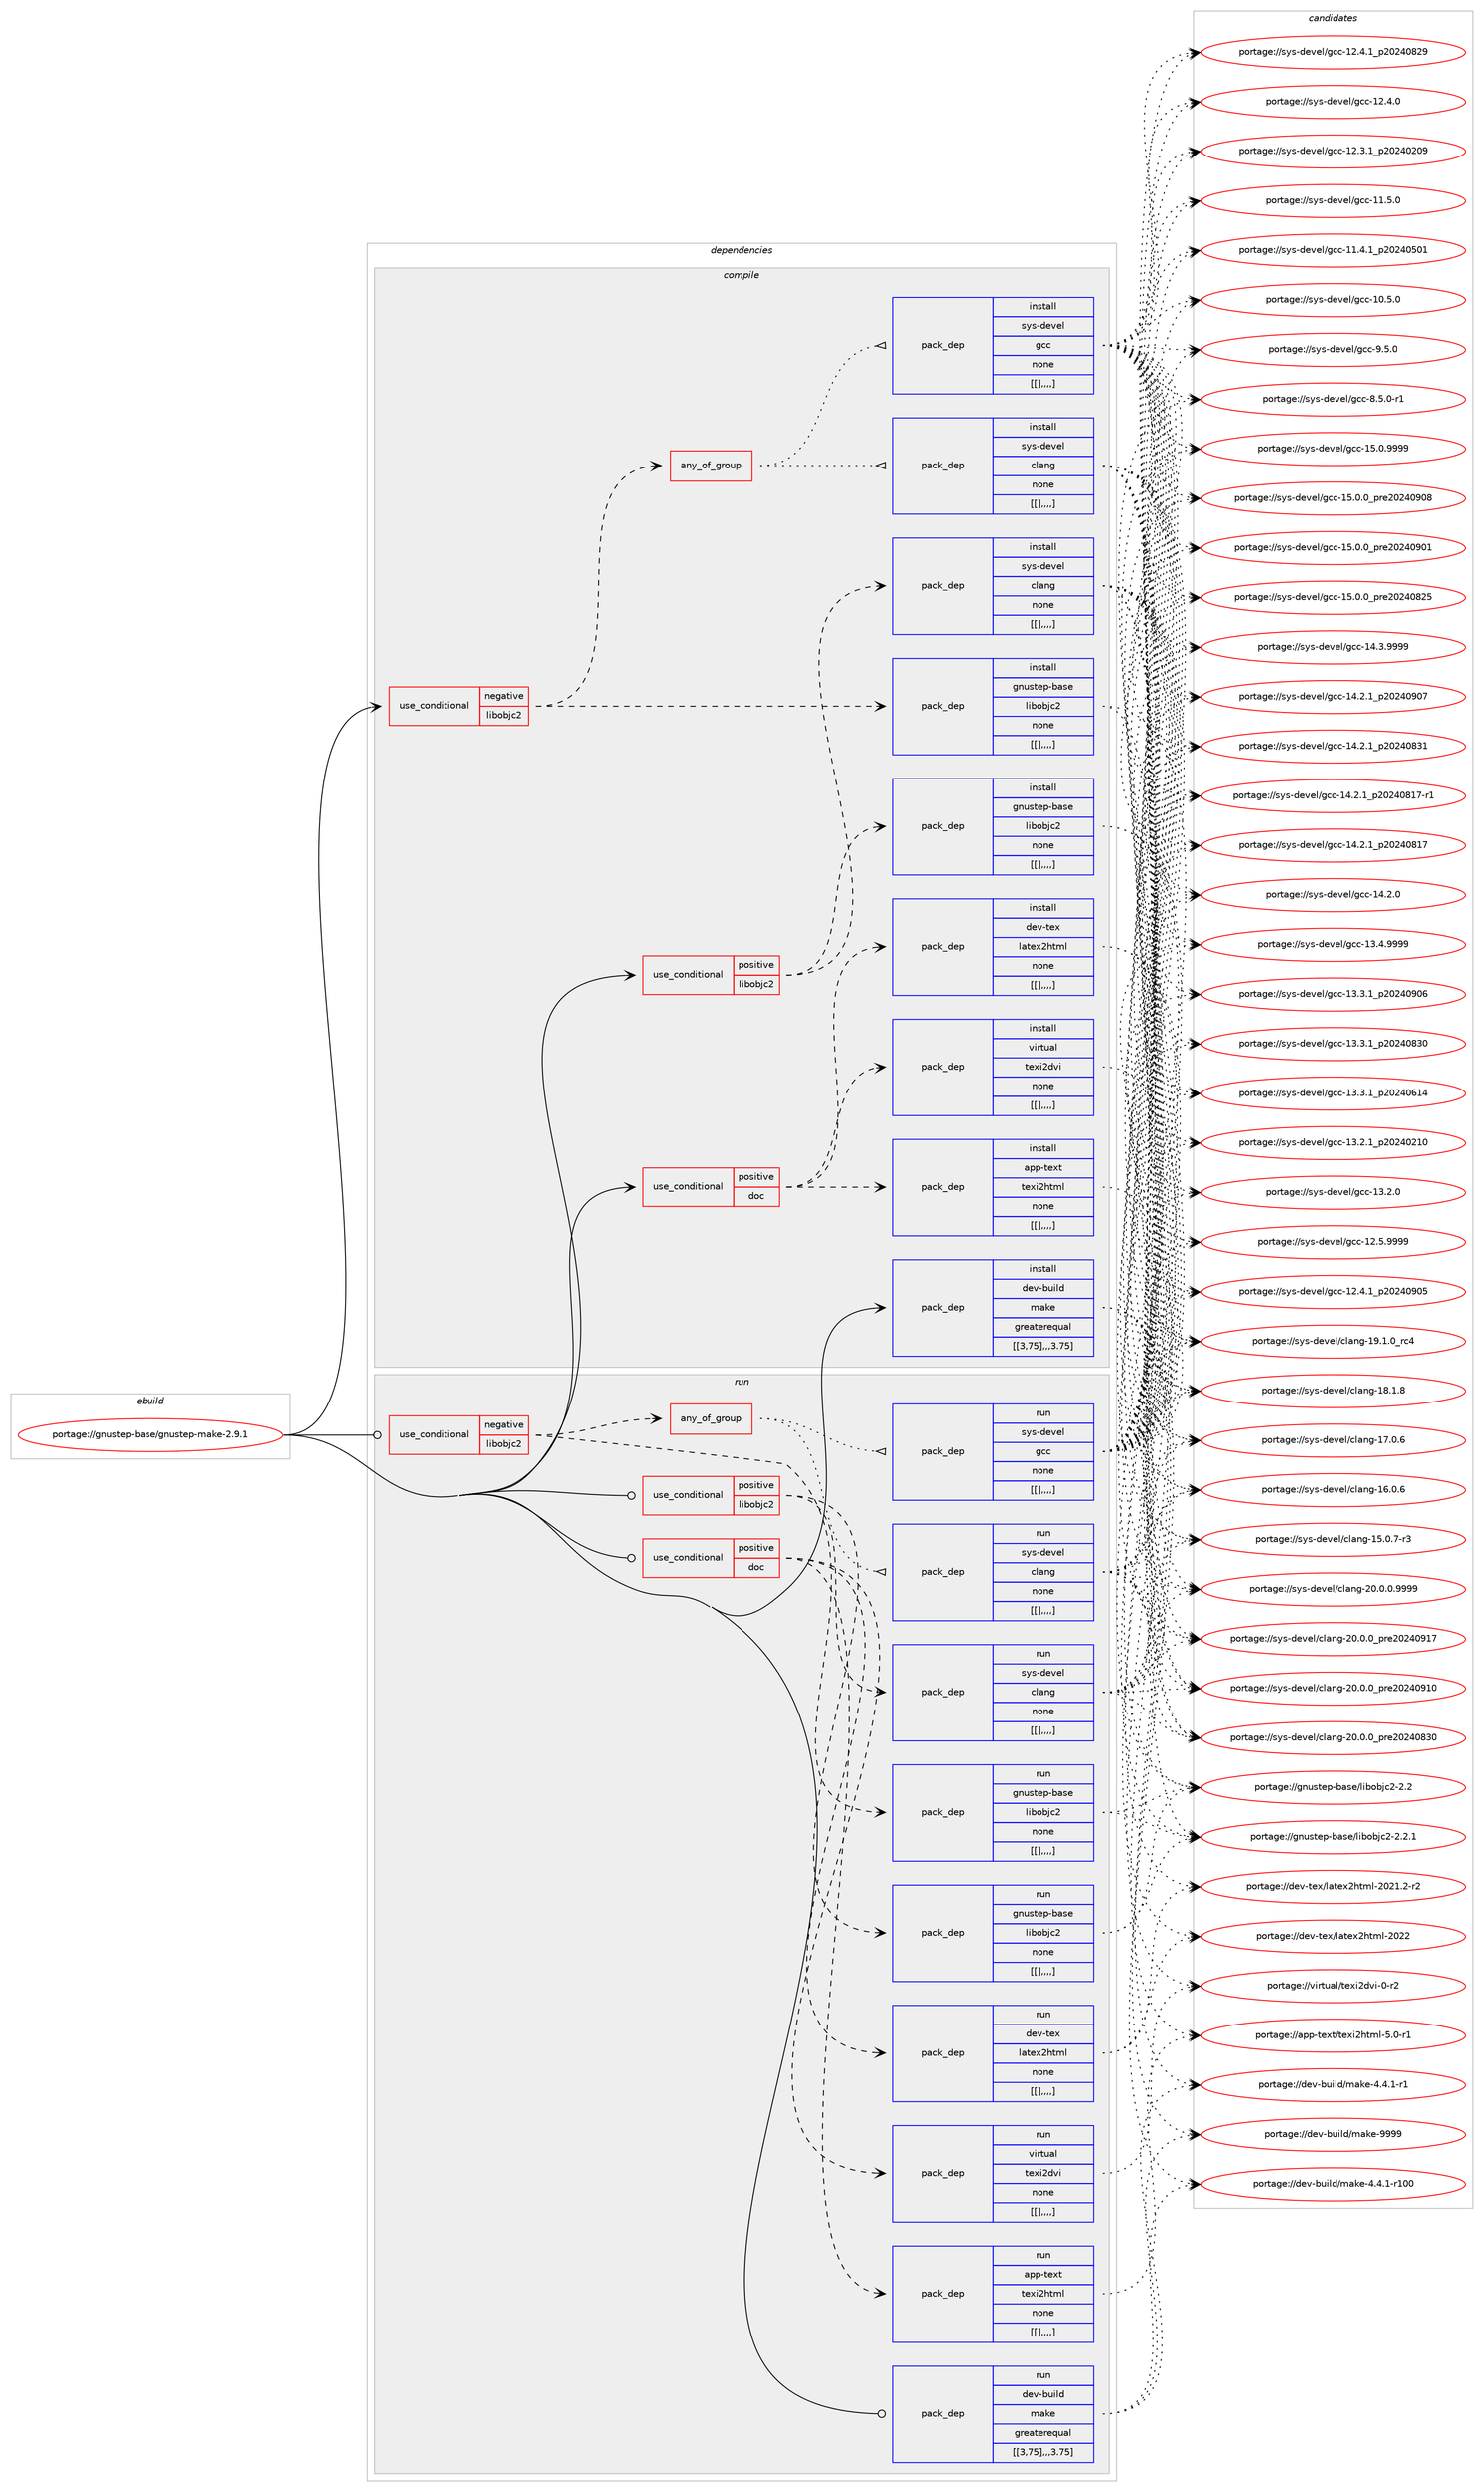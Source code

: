 digraph prolog {

# *************
# Graph options
# *************

newrank=true;
concentrate=true;
compound=true;
graph [rankdir=LR,fontname=Helvetica,fontsize=10,ranksep=1.5];#, ranksep=2.5, nodesep=0.2];
edge  [arrowhead=vee];
node  [fontname=Helvetica,fontsize=10];

# **********
# The ebuild
# **********

subgraph cluster_leftcol {
color=gray;
label=<<i>ebuild</i>>;
id [label="portage://gnustep-base/gnustep-make-2.9.1", color=red, width=4, href="../gnustep-base/gnustep-make-2.9.1.svg"];
}

# ****************
# The dependencies
# ****************

subgraph cluster_midcol {
color=gray;
label=<<i>dependencies</i>>;
subgraph cluster_compile {
fillcolor="#eeeeee";
style=filled;
label=<<i>compile</i>>;
subgraph cond68151 {
dependency246626 [label=<<TABLE BORDER="0" CELLBORDER="1" CELLSPACING="0" CELLPADDING="4"><TR><TD ROWSPAN="3" CELLPADDING="10">use_conditional</TD></TR><TR><TD>negative</TD></TR><TR><TD>libobjc2</TD></TR></TABLE>>, shape=none, color=red];
subgraph pack176952 {
dependency246627 [label=<<TABLE BORDER="0" CELLBORDER="1" CELLSPACING="0" CELLPADDING="4" WIDTH="220"><TR><TD ROWSPAN="6" CELLPADDING="30">pack_dep</TD></TR><TR><TD WIDTH="110">install</TD></TR><TR><TD>gnustep-base</TD></TR><TR><TD>libobjc2</TD></TR><TR><TD>none</TD></TR><TR><TD>[[],,,,]</TD></TR></TABLE>>, shape=none, color=blue];
}
dependency246626:e -> dependency246627:w [weight=20,style="dashed",arrowhead="vee"];
subgraph any1363 {
dependency246628 [label=<<TABLE BORDER="0" CELLBORDER="1" CELLSPACING="0" CELLPADDING="4"><TR><TD CELLPADDING="10">any_of_group</TD></TR></TABLE>>, shape=none, color=red];subgraph pack176953 {
dependency246629 [label=<<TABLE BORDER="0" CELLBORDER="1" CELLSPACING="0" CELLPADDING="4" WIDTH="220"><TR><TD ROWSPAN="6" CELLPADDING="30">pack_dep</TD></TR><TR><TD WIDTH="110">install</TD></TR><TR><TD>sys-devel</TD></TR><TR><TD>gcc</TD></TR><TR><TD>none</TD></TR><TR><TD>[[],,,,]</TD></TR></TABLE>>, shape=none, color=blue];
}
dependency246628:e -> dependency246629:w [weight=20,style="dotted",arrowhead="oinv"];
subgraph pack176954 {
dependency246630 [label=<<TABLE BORDER="0" CELLBORDER="1" CELLSPACING="0" CELLPADDING="4" WIDTH="220"><TR><TD ROWSPAN="6" CELLPADDING="30">pack_dep</TD></TR><TR><TD WIDTH="110">install</TD></TR><TR><TD>sys-devel</TD></TR><TR><TD>clang</TD></TR><TR><TD>none</TD></TR><TR><TD>[[],,,,]</TD></TR></TABLE>>, shape=none, color=blue];
}
dependency246628:e -> dependency246630:w [weight=20,style="dotted",arrowhead="oinv"];
}
dependency246626:e -> dependency246628:w [weight=20,style="dashed",arrowhead="vee"];
}
id:e -> dependency246626:w [weight=20,style="solid",arrowhead="vee"];
subgraph cond68152 {
dependency246631 [label=<<TABLE BORDER="0" CELLBORDER="1" CELLSPACING="0" CELLPADDING="4"><TR><TD ROWSPAN="3" CELLPADDING="10">use_conditional</TD></TR><TR><TD>positive</TD></TR><TR><TD>doc</TD></TR></TABLE>>, shape=none, color=red];
subgraph pack176955 {
dependency246632 [label=<<TABLE BORDER="0" CELLBORDER="1" CELLSPACING="0" CELLPADDING="4" WIDTH="220"><TR><TD ROWSPAN="6" CELLPADDING="30">pack_dep</TD></TR><TR><TD WIDTH="110">install</TD></TR><TR><TD>virtual</TD></TR><TR><TD>texi2dvi</TD></TR><TR><TD>none</TD></TR><TR><TD>[[],,,,]</TD></TR></TABLE>>, shape=none, color=blue];
}
dependency246631:e -> dependency246632:w [weight=20,style="dashed",arrowhead="vee"];
subgraph pack176956 {
dependency246633 [label=<<TABLE BORDER="0" CELLBORDER="1" CELLSPACING="0" CELLPADDING="4" WIDTH="220"><TR><TD ROWSPAN="6" CELLPADDING="30">pack_dep</TD></TR><TR><TD WIDTH="110">install</TD></TR><TR><TD>dev-tex</TD></TR><TR><TD>latex2html</TD></TR><TR><TD>none</TD></TR><TR><TD>[[],,,,]</TD></TR></TABLE>>, shape=none, color=blue];
}
dependency246631:e -> dependency246633:w [weight=20,style="dashed",arrowhead="vee"];
subgraph pack176957 {
dependency246634 [label=<<TABLE BORDER="0" CELLBORDER="1" CELLSPACING="0" CELLPADDING="4" WIDTH="220"><TR><TD ROWSPAN="6" CELLPADDING="30">pack_dep</TD></TR><TR><TD WIDTH="110">install</TD></TR><TR><TD>app-text</TD></TR><TR><TD>texi2html</TD></TR><TR><TD>none</TD></TR><TR><TD>[[],,,,]</TD></TR></TABLE>>, shape=none, color=blue];
}
dependency246631:e -> dependency246634:w [weight=20,style="dashed",arrowhead="vee"];
}
id:e -> dependency246631:w [weight=20,style="solid",arrowhead="vee"];
subgraph cond68153 {
dependency246635 [label=<<TABLE BORDER="0" CELLBORDER="1" CELLSPACING="0" CELLPADDING="4"><TR><TD ROWSPAN="3" CELLPADDING="10">use_conditional</TD></TR><TR><TD>positive</TD></TR><TR><TD>libobjc2</TD></TR></TABLE>>, shape=none, color=red];
subgraph pack176958 {
dependency246636 [label=<<TABLE BORDER="0" CELLBORDER="1" CELLSPACING="0" CELLPADDING="4" WIDTH="220"><TR><TD ROWSPAN="6" CELLPADDING="30">pack_dep</TD></TR><TR><TD WIDTH="110">install</TD></TR><TR><TD>gnustep-base</TD></TR><TR><TD>libobjc2</TD></TR><TR><TD>none</TD></TR><TR><TD>[[],,,,]</TD></TR></TABLE>>, shape=none, color=blue];
}
dependency246635:e -> dependency246636:w [weight=20,style="dashed",arrowhead="vee"];
subgraph pack176959 {
dependency246637 [label=<<TABLE BORDER="0" CELLBORDER="1" CELLSPACING="0" CELLPADDING="4" WIDTH="220"><TR><TD ROWSPAN="6" CELLPADDING="30">pack_dep</TD></TR><TR><TD WIDTH="110">install</TD></TR><TR><TD>sys-devel</TD></TR><TR><TD>clang</TD></TR><TR><TD>none</TD></TR><TR><TD>[[],,,,]</TD></TR></TABLE>>, shape=none, color=blue];
}
dependency246635:e -> dependency246637:w [weight=20,style="dashed",arrowhead="vee"];
}
id:e -> dependency246635:w [weight=20,style="solid",arrowhead="vee"];
subgraph pack176960 {
dependency246638 [label=<<TABLE BORDER="0" CELLBORDER="1" CELLSPACING="0" CELLPADDING="4" WIDTH="220"><TR><TD ROWSPAN="6" CELLPADDING="30">pack_dep</TD></TR><TR><TD WIDTH="110">install</TD></TR><TR><TD>dev-build</TD></TR><TR><TD>make</TD></TR><TR><TD>greaterequal</TD></TR><TR><TD>[[3,75],,,3.75]</TD></TR></TABLE>>, shape=none, color=blue];
}
id:e -> dependency246638:w [weight=20,style="solid",arrowhead="vee"];
}
subgraph cluster_compileandrun {
fillcolor="#eeeeee";
style=filled;
label=<<i>compile and run</i>>;
}
subgraph cluster_run {
fillcolor="#eeeeee";
style=filled;
label=<<i>run</i>>;
subgraph cond68154 {
dependency246639 [label=<<TABLE BORDER="0" CELLBORDER="1" CELLSPACING="0" CELLPADDING="4"><TR><TD ROWSPAN="3" CELLPADDING="10">use_conditional</TD></TR><TR><TD>negative</TD></TR><TR><TD>libobjc2</TD></TR></TABLE>>, shape=none, color=red];
subgraph pack176961 {
dependency246640 [label=<<TABLE BORDER="0" CELLBORDER="1" CELLSPACING="0" CELLPADDING="4" WIDTH="220"><TR><TD ROWSPAN="6" CELLPADDING="30">pack_dep</TD></TR><TR><TD WIDTH="110">run</TD></TR><TR><TD>gnustep-base</TD></TR><TR><TD>libobjc2</TD></TR><TR><TD>none</TD></TR><TR><TD>[[],,,,]</TD></TR></TABLE>>, shape=none, color=blue];
}
dependency246639:e -> dependency246640:w [weight=20,style="dashed",arrowhead="vee"];
subgraph any1364 {
dependency246641 [label=<<TABLE BORDER="0" CELLBORDER="1" CELLSPACING="0" CELLPADDING="4"><TR><TD CELLPADDING="10">any_of_group</TD></TR></TABLE>>, shape=none, color=red];subgraph pack176962 {
dependency246642 [label=<<TABLE BORDER="0" CELLBORDER="1" CELLSPACING="0" CELLPADDING="4" WIDTH="220"><TR><TD ROWSPAN="6" CELLPADDING="30">pack_dep</TD></TR><TR><TD WIDTH="110">run</TD></TR><TR><TD>sys-devel</TD></TR><TR><TD>gcc</TD></TR><TR><TD>none</TD></TR><TR><TD>[[],,,,]</TD></TR></TABLE>>, shape=none, color=blue];
}
dependency246641:e -> dependency246642:w [weight=20,style="dotted",arrowhead="oinv"];
subgraph pack176963 {
dependency246643 [label=<<TABLE BORDER="0" CELLBORDER="1" CELLSPACING="0" CELLPADDING="4" WIDTH="220"><TR><TD ROWSPAN="6" CELLPADDING="30">pack_dep</TD></TR><TR><TD WIDTH="110">run</TD></TR><TR><TD>sys-devel</TD></TR><TR><TD>clang</TD></TR><TR><TD>none</TD></TR><TR><TD>[[],,,,]</TD></TR></TABLE>>, shape=none, color=blue];
}
dependency246641:e -> dependency246643:w [weight=20,style="dotted",arrowhead="oinv"];
}
dependency246639:e -> dependency246641:w [weight=20,style="dashed",arrowhead="vee"];
}
id:e -> dependency246639:w [weight=20,style="solid",arrowhead="odot"];
subgraph cond68155 {
dependency246644 [label=<<TABLE BORDER="0" CELLBORDER="1" CELLSPACING="0" CELLPADDING="4"><TR><TD ROWSPAN="3" CELLPADDING="10">use_conditional</TD></TR><TR><TD>positive</TD></TR><TR><TD>doc</TD></TR></TABLE>>, shape=none, color=red];
subgraph pack176964 {
dependency246645 [label=<<TABLE BORDER="0" CELLBORDER="1" CELLSPACING="0" CELLPADDING="4" WIDTH="220"><TR><TD ROWSPAN="6" CELLPADDING="30">pack_dep</TD></TR><TR><TD WIDTH="110">run</TD></TR><TR><TD>virtual</TD></TR><TR><TD>texi2dvi</TD></TR><TR><TD>none</TD></TR><TR><TD>[[],,,,]</TD></TR></TABLE>>, shape=none, color=blue];
}
dependency246644:e -> dependency246645:w [weight=20,style="dashed",arrowhead="vee"];
subgraph pack176965 {
dependency246646 [label=<<TABLE BORDER="0" CELLBORDER="1" CELLSPACING="0" CELLPADDING="4" WIDTH="220"><TR><TD ROWSPAN="6" CELLPADDING="30">pack_dep</TD></TR><TR><TD WIDTH="110">run</TD></TR><TR><TD>dev-tex</TD></TR><TR><TD>latex2html</TD></TR><TR><TD>none</TD></TR><TR><TD>[[],,,,]</TD></TR></TABLE>>, shape=none, color=blue];
}
dependency246644:e -> dependency246646:w [weight=20,style="dashed",arrowhead="vee"];
subgraph pack176966 {
dependency246647 [label=<<TABLE BORDER="0" CELLBORDER="1" CELLSPACING="0" CELLPADDING="4" WIDTH="220"><TR><TD ROWSPAN="6" CELLPADDING="30">pack_dep</TD></TR><TR><TD WIDTH="110">run</TD></TR><TR><TD>app-text</TD></TR><TR><TD>texi2html</TD></TR><TR><TD>none</TD></TR><TR><TD>[[],,,,]</TD></TR></TABLE>>, shape=none, color=blue];
}
dependency246644:e -> dependency246647:w [weight=20,style="dashed",arrowhead="vee"];
}
id:e -> dependency246644:w [weight=20,style="solid",arrowhead="odot"];
subgraph cond68156 {
dependency246648 [label=<<TABLE BORDER="0" CELLBORDER="1" CELLSPACING="0" CELLPADDING="4"><TR><TD ROWSPAN="3" CELLPADDING="10">use_conditional</TD></TR><TR><TD>positive</TD></TR><TR><TD>libobjc2</TD></TR></TABLE>>, shape=none, color=red];
subgraph pack176967 {
dependency246649 [label=<<TABLE BORDER="0" CELLBORDER="1" CELLSPACING="0" CELLPADDING="4" WIDTH="220"><TR><TD ROWSPAN="6" CELLPADDING="30">pack_dep</TD></TR><TR><TD WIDTH="110">run</TD></TR><TR><TD>gnustep-base</TD></TR><TR><TD>libobjc2</TD></TR><TR><TD>none</TD></TR><TR><TD>[[],,,,]</TD></TR></TABLE>>, shape=none, color=blue];
}
dependency246648:e -> dependency246649:w [weight=20,style="dashed",arrowhead="vee"];
subgraph pack176968 {
dependency246650 [label=<<TABLE BORDER="0" CELLBORDER="1" CELLSPACING="0" CELLPADDING="4" WIDTH="220"><TR><TD ROWSPAN="6" CELLPADDING="30">pack_dep</TD></TR><TR><TD WIDTH="110">run</TD></TR><TR><TD>sys-devel</TD></TR><TR><TD>clang</TD></TR><TR><TD>none</TD></TR><TR><TD>[[],,,,]</TD></TR></TABLE>>, shape=none, color=blue];
}
dependency246648:e -> dependency246650:w [weight=20,style="dashed",arrowhead="vee"];
}
id:e -> dependency246648:w [weight=20,style="solid",arrowhead="odot"];
subgraph pack176969 {
dependency246651 [label=<<TABLE BORDER="0" CELLBORDER="1" CELLSPACING="0" CELLPADDING="4" WIDTH="220"><TR><TD ROWSPAN="6" CELLPADDING="30">pack_dep</TD></TR><TR><TD WIDTH="110">run</TD></TR><TR><TD>dev-build</TD></TR><TR><TD>make</TD></TR><TR><TD>greaterequal</TD></TR><TR><TD>[[3,75],,,3.75]</TD></TR></TABLE>>, shape=none, color=blue];
}
id:e -> dependency246651:w [weight=20,style="solid",arrowhead="odot"];
}
}

# **************
# The candidates
# **************

subgraph cluster_choices {
rank=same;
color=gray;
label=<<i>candidates</i>>;

subgraph choice176952 {
color=black;
nodesep=1;
choice1031101171151161011124598971151014710810598111981069950455046504649 [label="portage://gnustep-base/libobjc2-2.2.1", color=red, width=4,href="../gnustep-base/libobjc2-2.2.1.svg"];
choice103110117115116101112459897115101471081059811198106995045504650 [label="portage://gnustep-base/libobjc2-2.2", color=red, width=4,href="../gnustep-base/libobjc2-2.2.svg"];
dependency246627:e -> choice1031101171151161011124598971151014710810598111981069950455046504649:w [style=dotted,weight="100"];
dependency246627:e -> choice103110117115116101112459897115101471081059811198106995045504650:w [style=dotted,weight="100"];
}
subgraph choice176953 {
color=black;
nodesep=1;
choice1151211154510010111810110847103999945495346484657575757 [label="portage://sys-devel/gcc-15.0.9999", color=red, width=4,href="../sys-devel/gcc-15.0.9999.svg"];
choice1151211154510010111810110847103999945495346484648951121141015048505248574856 [label="portage://sys-devel/gcc-15.0.0_pre20240908", color=red, width=4,href="../sys-devel/gcc-15.0.0_pre20240908.svg"];
choice1151211154510010111810110847103999945495346484648951121141015048505248574849 [label="portage://sys-devel/gcc-15.0.0_pre20240901", color=red, width=4,href="../sys-devel/gcc-15.0.0_pre20240901.svg"];
choice1151211154510010111810110847103999945495346484648951121141015048505248565053 [label="portage://sys-devel/gcc-15.0.0_pre20240825", color=red, width=4,href="../sys-devel/gcc-15.0.0_pre20240825.svg"];
choice1151211154510010111810110847103999945495246514657575757 [label="portage://sys-devel/gcc-14.3.9999", color=red, width=4,href="../sys-devel/gcc-14.3.9999.svg"];
choice1151211154510010111810110847103999945495246504649951125048505248574855 [label="portage://sys-devel/gcc-14.2.1_p20240907", color=red, width=4,href="../sys-devel/gcc-14.2.1_p20240907.svg"];
choice1151211154510010111810110847103999945495246504649951125048505248565149 [label="portage://sys-devel/gcc-14.2.1_p20240831", color=red, width=4,href="../sys-devel/gcc-14.2.1_p20240831.svg"];
choice11512111545100101118101108471039999454952465046499511250485052485649554511449 [label="portage://sys-devel/gcc-14.2.1_p20240817-r1", color=red, width=4,href="../sys-devel/gcc-14.2.1_p20240817-r1.svg"];
choice1151211154510010111810110847103999945495246504649951125048505248564955 [label="portage://sys-devel/gcc-14.2.1_p20240817", color=red, width=4,href="../sys-devel/gcc-14.2.1_p20240817.svg"];
choice1151211154510010111810110847103999945495246504648 [label="portage://sys-devel/gcc-14.2.0", color=red, width=4,href="../sys-devel/gcc-14.2.0.svg"];
choice1151211154510010111810110847103999945495146524657575757 [label="portage://sys-devel/gcc-13.4.9999", color=red, width=4,href="../sys-devel/gcc-13.4.9999.svg"];
choice1151211154510010111810110847103999945495146514649951125048505248574854 [label="portage://sys-devel/gcc-13.3.1_p20240906", color=red, width=4,href="../sys-devel/gcc-13.3.1_p20240906.svg"];
choice1151211154510010111810110847103999945495146514649951125048505248565148 [label="portage://sys-devel/gcc-13.3.1_p20240830", color=red, width=4,href="../sys-devel/gcc-13.3.1_p20240830.svg"];
choice1151211154510010111810110847103999945495146514649951125048505248544952 [label="portage://sys-devel/gcc-13.3.1_p20240614", color=red, width=4,href="../sys-devel/gcc-13.3.1_p20240614.svg"];
choice1151211154510010111810110847103999945495146504649951125048505248504948 [label="portage://sys-devel/gcc-13.2.1_p20240210", color=red, width=4,href="../sys-devel/gcc-13.2.1_p20240210.svg"];
choice1151211154510010111810110847103999945495146504648 [label="portage://sys-devel/gcc-13.2.0", color=red, width=4,href="../sys-devel/gcc-13.2.0.svg"];
choice1151211154510010111810110847103999945495046534657575757 [label="portage://sys-devel/gcc-12.5.9999", color=red, width=4,href="../sys-devel/gcc-12.5.9999.svg"];
choice1151211154510010111810110847103999945495046524649951125048505248574853 [label="portage://sys-devel/gcc-12.4.1_p20240905", color=red, width=4,href="../sys-devel/gcc-12.4.1_p20240905.svg"];
choice1151211154510010111810110847103999945495046524649951125048505248565057 [label="portage://sys-devel/gcc-12.4.1_p20240829", color=red, width=4,href="../sys-devel/gcc-12.4.1_p20240829.svg"];
choice1151211154510010111810110847103999945495046524648 [label="portage://sys-devel/gcc-12.4.0", color=red, width=4,href="../sys-devel/gcc-12.4.0.svg"];
choice1151211154510010111810110847103999945495046514649951125048505248504857 [label="portage://sys-devel/gcc-12.3.1_p20240209", color=red, width=4,href="../sys-devel/gcc-12.3.1_p20240209.svg"];
choice1151211154510010111810110847103999945494946534648 [label="portage://sys-devel/gcc-11.5.0", color=red, width=4,href="../sys-devel/gcc-11.5.0.svg"];
choice1151211154510010111810110847103999945494946524649951125048505248534849 [label="portage://sys-devel/gcc-11.4.1_p20240501", color=red, width=4,href="../sys-devel/gcc-11.4.1_p20240501.svg"];
choice1151211154510010111810110847103999945494846534648 [label="portage://sys-devel/gcc-10.5.0", color=red, width=4,href="../sys-devel/gcc-10.5.0.svg"];
choice11512111545100101118101108471039999455746534648 [label="portage://sys-devel/gcc-9.5.0", color=red, width=4,href="../sys-devel/gcc-9.5.0.svg"];
choice115121115451001011181011084710399994556465346484511449 [label="portage://sys-devel/gcc-8.5.0-r1", color=red, width=4,href="../sys-devel/gcc-8.5.0-r1.svg"];
dependency246629:e -> choice1151211154510010111810110847103999945495346484657575757:w [style=dotted,weight="100"];
dependency246629:e -> choice1151211154510010111810110847103999945495346484648951121141015048505248574856:w [style=dotted,weight="100"];
dependency246629:e -> choice1151211154510010111810110847103999945495346484648951121141015048505248574849:w [style=dotted,weight="100"];
dependency246629:e -> choice1151211154510010111810110847103999945495346484648951121141015048505248565053:w [style=dotted,weight="100"];
dependency246629:e -> choice1151211154510010111810110847103999945495246514657575757:w [style=dotted,weight="100"];
dependency246629:e -> choice1151211154510010111810110847103999945495246504649951125048505248574855:w [style=dotted,weight="100"];
dependency246629:e -> choice1151211154510010111810110847103999945495246504649951125048505248565149:w [style=dotted,weight="100"];
dependency246629:e -> choice11512111545100101118101108471039999454952465046499511250485052485649554511449:w [style=dotted,weight="100"];
dependency246629:e -> choice1151211154510010111810110847103999945495246504649951125048505248564955:w [style=dotted,weight="100"];
dependency246629:e -> choice1151211154510010111810110847103999945495246504648:w [style=dotted,weight="100"];
dependency246629:e -> choice1151211154510010111810110847103999945495146524657575757:w [style=dotted,weight="100"];
dependency246629:e -> choice1151211154510010111810110847103999945495146514649951125048505248574854:w [style=dotted,weight="100"];
dependency246629:e -> choice1151211154510010111810110847103999945495146514649951125048505248565148:w [style=dotted,weight="100"];
dependency246629:e -> choice1151211154510010111810110847103999945495146514649951125048505248544952:w [style=dotted,weight="100"];
dependency246629:e -> choice1151211154510010111810110847103999945495146504649951125048505248504948:w [style=dotted,weight="100"];
dependency246629:e -> choice1151211154510010111810110847103999945495146504648:w [style=dotted,weight="100"];
dependency246629:e -> choice1151211154510010111810110847103999945495046534657575757:w [style=dotted,weight="100"];
dependency246629:e -> choice1151211154510010111810110847103999945495046524649951125048505248574853:w [style=dotted,weight="100"];
dependency246629:e -> choice1151211154510010111810110847103999945495046524649951125048505248565057:w [style=dotted,weight="100"];
dependency246629:e -> choice1151211154510010111810110847103999945495046524648:w [style=dotted,weight="100"];
dependency246629:e -> choice1151211154510010111810110847103999945495046514649951125048505248504857:w [style=dotted,weight="100"];
dependency246629:e -> choice1151211154510010111810110847103999945494946534648:w [style=dotted,weight="100"];
dependency246629:e -> choice1151211154510010111810110847103999945494946524649951125048505248534849:w [style=dotted,weight="100"];
dependency246629:e -> choice1151211154510010111810110847103999945494846534648:w [style=dotted,weight="100"];
dependency246629:e -> choice11512111545100101118101108471039999455746534648:w [style=dotted,weight="100"];
dependency246629:e -> choice115121115451001011181011084710399994556465346484511449:w [style=dotted,weight="100"];
}
subgraph choice176954 {
color=black;
nodesep=1;
choice11512111545100101118101108479910897110103455048464846484657575757 [label="portage://sys-devel/clang-20.0.0.9999", color=red, width=4,href="../sys-devel/clang-20.0.0.9999.svg"];
choice1151211154510010111810110847991089711010345504846484648951121141015048505248574955 [label="portage://sys-devel/clang-20.0.0_pre20240917", color=red, width=4,href="../sys-devel/clang-20.0.0_pre20240917.svg"];
choice1151211154510010111810110847991089711010345504846484648951121141015048505248574948 [label="portage://sys-devel/clang-20.0.0_pre20240910", color=red, width=4,href="../sys-devel/clang-20.0.0_pre20240910.svg"];
choice1151211154510010111810110847991089711010345504846484648951121141015048505248565148 [label="portage://sys-devel/clang-20.0.0_pre20240830", color=red, width=4,href="../sys-devel/clang-20.0.0_pre20240830.svg"];
choice1151211154510010111810110847991089711010345495746494648951149952 [label="portage://sys-devel/clang-19.1.0_rc4", color=red, width=4,href="../sys-devel/clang-19.1.0_rc4.svg"];
choice1151211154510010111810110847991089711010345495646494656 [label="portage://sys-devel/clang-18.1.8", color=red, width=4,href="../sys-devel/clang-18.1.8.svg"];
choice1151211154510010111810110847991089711010345495546484654 [label="portage://sys-devel/clang-17.0.6", color=red, width=4,href="../sys-devel/clang-17.0.6.svg"];
choice1151211154510010111810110847991089711010345495446484654 [label="portage://sys-devel/clang-16.0.6", color=red, width=4,href="../sys-devel/clang-16.0.6.svg"];
choice11512111545100101118101108479910897110103454953464846554511451 [label="portage://sys-devel/clang-15.0.7-r3", color=red, width=4,href="../sys-devel/clang-15.0.7-r3.svg"];
dependency246630:e -> choice11512111545100101118101108479910897110103455048464846484657575757:w [style=dotted,weight="100"];
dependency246630:e -> choice1151211154510010111810110847991089711010345504846484648951121141015048505248574955:w [style=dotted,weight="100"];
dependency246630:e -> choice1151211154510010111810110847991089711010345504846484648951121141015048505248574948:w [style=dotted,weight="100"];
dependency246630:e -> choice1151211154510010111810110847991089711010345504846484648951121141015048505248565148:w [style=dotted,weight="100"];
dependency246630:e -> choice1151211154510010111810110847991089711010345495746494648951149952:w [style=dotted,weight="100"];
dependency246630:e -> choice1151211154510010111810110847991089711010345495646494656:w [style=dotted,weight="100"];
dependency246630:e -> choice1151211154510010111810110847991089711010345495546484654:w [style=dotted,weight="100"];
dependency246630:e -> choice1151211154510010111810110847991089711010345495446484654:w [style=dotted,weight="100"];
dependency246630:e -> choice11512111545100101118101108479910897110103454953464846554511451:w [style=dotted,weight="100"];
}
subgraph choice176955 {
color=black;
nodesep=1;
choice11810511411611797108471161011201055010011810545484511450 [label="portage://virtual/texi2dvi-0-r2", color=red, width=4,href="../virtual/texi2dvi-0-r2.svg"];
dependency246632:e -> choice11810511411611797108471161011201055010011810545484511450:w [style=dotted,weight="100"];
}
subgraph choice176956 {
color=black;
nodesep=1;
choice100101118451161011204710897116101120501041161091084550485050 [label="portage://dev-tex/latex2html-2022", color=red, width=4,href="../dev-tex/latex2html-2022.svg"];
choice10010111845116101120471089711610112050104116109108455048504946504511450 [label="portage://dev-tex/latex2html-2021.2-r2", color=red, width=4,href="../dev-tex/latex2html-2021.2-r2.svg"];
dependency246633:e -> choice100101118451161011204710897116101120501041161091084550485050:w [style=dotted,weight="100"];
dependency246633:e -> choice10010111845116101120471089711610112050104116109108455048504946504511450:w [style=dotted,weight="100"];
}
subgraph choice176957 {
color=black;
nodesep=1;
choice97112112451161011201164711610112010550104116109108455346484511449 [label="portage://app-text/texi2html-5.0-r1", color=red, width=4,href="../app-text/texi2html-5.0-r1.svg"];
dependency246634:e -> choice97112112451161011201164711610112010550104116109108455346484511449:w [style=dotted,weight="100"];
}
subgraph choice176958 {
color=black;
nodesep=1;
choice1031101171151161011124598971151014710810598111981069950455046504649 [label="portage://gnustep-base/libobjc2-2.2.1", color=red, width=4,href="../gnustep-base/libobjc2-2.2.1.svg"];
choice103110117115116101112459897115101471081059811198106995045504650 [label="portage://gnustep-base/libobjc2-2.2", color=red, width=4,href="../gnustep-base/libobjc2-2.2.svg"];
dependency246636:e -> choice1031101171151161011124598971151014710810598111981069950455046504649:w [style=dotted,weight="100"];
dependency246636:e -> choice103110117115116101112459897115101471081059811198106995045504650:w [style=dotted,weight="100"];
}
subgraph choice176959 {
color=black;
nodesep=1;
choice11512111545100101118101108479910897110103455048464846484657575757 [label="portage://sys-devel/clang-20.0.0.9999", color=red, width=4,href="../sys-devel/clang-20.0.0.9999.svg"];
choice1151211154510010111810110847991089711010345504846484648951121141015048505248574955 [label="portage://sys-devel/clang-20.0.0_pre20240917", color=red, width=4,href="../sys-devel/clang-20.0.0_pre20240917.svg"];
choice1151211154510010111810110847991089711010345504846484648951121141015048505248574948 [label="portage://sys-devel/clang-20.0.0_pre20240910", color=red, width=4,href="../sys-devel/clang-20.0.0_pre20240910.svg"];
choice1151211154510010111810110847991089711010345504846484648951121141015048505248565148 [label="portage://sys-devel/clang-20.0.0_pre20240830", color=red, width=4,href="../sys-devel/clang-20.0.0_pre20240830.svg"];
choice1151211154510010111810110847991089711010345495746494648951149952 [label="portage://sys-devel/clang-19.1.0_rc4", color=red, width=4,href="../sys-devel/clang-19.1.0_rc4.svg"];
choice1151211154510010111810110847991089711010345495646494656 [label="portage://sys-devel/clang-18.1.8", color=red, width=4,href="../sys-devel/clang-18.1.8.svg"];
choice1151211154510010111810110847991089711010345495546484654 [label="portage://sys-devel/clang-17.0.6", color=red, width=4,href="../sys-devel/clang-17.0.6.svg"];
choice1151211154510010111810110847991089711010345495446484654 [label="portage://sys-devel/clang-16.0.6", color=red, width=4,href="../sys-devel/clang-16.0.6.svg"];
choice11512111545100101118101108479910897110103454953464846554511451 [label="portage://sys-devel/clang-15.0.7-r3", color=red, width=4,href="../sys-devel/clang-15.0.7-r3.svg"];
dependency246637:e -> choice11512111545100101118101108479910897110103455048464846484657575757:w [style=dotted,weight="100"];
dependency246637:e -> choice1151211154510010111810110847991089711010345504846484648951121141015048505248574955:w [style=dotted,weight="100"];
dependency246637:e -> choice1151211154510010111810110847991089711010345504846484648951121141015048505248574948:w [style=dotted,weight="100"];
dependency246637:e -> choice1151211154510010111810110847991089711010345504846484648951121141015048505248565148:w [style=dotted,weight="100"];
dependency246637:e -> choice1151211154510010111810110847991089711010345495746494648951149952:w [style=dotted,weight="100"];
dependency246637:e -> choice1151211154510010111810110847991089711010345495646494656:w [style=dotted,weight="100"];
dependency246637:e -> choice1151211154510010111810110847991089711010345495546484654:w [style=dotted,weight="100"];
dependency246637:e -> choice1151211154510010111810110847991089711010345495446484654:w [style=dotted,weight="100"];
dependency246637:e -> choice11512111545100101118101108479910897110103454953464846554511451:w [style=dotted,weight="100"];
}
subgraph choice176960 {
color=black;
nodesep=1;
choice100101118459811710510810047109971071014557575757 [label="portage://dev-build/make-9999", color=red, width=4,href="../dev-build/make-9999.svg"];
choice1001011184598117105108100471099710710145524652464945114494848 [label="portage://dev-build/make-4.4.1-r100", color=red, width=4,href="../dev-build/make-4.4.1-r100.svg"];
choice100101118459811710510810047109971071014552465246494511449 [label="portage://dev-build/make-4.4.1-r1", color=red, width=4,href="../dev-build/make-4.4.1-r1.svg"];
dependency246638:e -> choice100101118459811710510810047109971071014557575757:w [style=dotted,weight="100"];
dependency246638:e -> choice1001011184598117105108100471099710710145524652464945114494848:w [style=dotted,weight="100"];
dependency246638:e -> choice100101118459811710510810047109971071014552465246494511449:w [style=dotted,weight="100"];
}
subgraph choice176961 {
color=black;
nodesep=1;
choice1031101171151161011124598971151014710810598111981069950455046504649 [label="portage://gnustep-base/libobjc2-2.2.1", color=red, width=4,href="../gnustep-base/libobjc2-2.2.1.svg"];
choice103110117115116101112459897115101471081059811198106995045504650 [label="portage://gnustep-base/libobjc2-2.2", color=red, width=4,href="../gnustep-base/libobjc2-2.2.svg"];
dependency246640:e -> choice1031101171151161011124598971151014710810598111981069950455046504649:w [style=dotted,weight="100"];
dependency246640:e -> choice103110117115116101112459897115101471081059811198106995045504650:w [style=dotted,weight="100"];
}
subgraph choice176962 {
color=black;
nodesep=1;
choice1151211154510010111810110847103999945495346484657575757 [label="portage://sys-devel/gcc-15.0.9999", color=red, width=4,href="../sys-devel/gcc-15.0.9999.svg"];
choice1151211154510010111810110847103999945495346484648951121141015048505248574856 [label="portage://sys-devel/gcc-15.0.0_pre20240908", color=red, width=4,href="../sys-devel/gcc-15.0.0_pre20240908.svg"];
choice1151211154510010111810110847103999945495346484648951121141015048505248574849 [label="portage://sys-devel/gcc-15.0.0_pre20240901", color=red, width=4,href="../sys-devel/gcc-15.0.0_pre20240901.svg"];
choice1151211154510010111810110847103999945495346484648951121141015048505248565053 [label="portage://sys-devel/gcc-15.0.0_pre20240825", color=red, width=4,href="../sys-devel/gcc-15.0.0_pre20240825.svg"];
choice1151211154510010111810110847103999945495246514657575757 [label="portage://sys-devel/gcc-14.3.9999", color=red, width=4,href="../sys-devel/gcc-14.3.9999.svg"];
choice1151211154510010111810110847103999945495246504649951125048505248574855 [label="portage://sys-devel/gcc-14.2.1_p20240907", color=red, width=4,href="../sys-devel/gcc-14.2.1_p20240907.svg"];
choice1151211154510010111810110847103999945495246504649951125048505248565149 [label="portage://sys-devel/gcc-14.2.1_p20240831", color=red, width=4,href="../sys-devel/gcc-14.2.1_p20240831.svg"];
choice11512111545100101118101108471039999454952465046499511250485052485649554511449 [label="portage://sys-devel/gcc-14.2.1_p20240817-r1", color=red, width=4,href="../sys-devel/gcc-14.2.1_p20240817-r1.svg"];
choice1151211154510010111810110847103999945495246504649951125048505248564955 [label="portage://sys-devel/gcc-14.2.1_p20240817", color=red, width=4,href="../sys-devel/gcc-14.2.1_p20240817.svg"];
choice1151211154510010111810110847103999945495246504648 [label="portage://sys-devel/gcc-14.2.0", color=red, width=4,href="../sys-devel/gcc-14.2.0.svg"];
choice1151211154510010111810110847103999945495146524657575757 [label="portage://sys-devel/gcc-13.4.9999", color=red, width=4,href="../sys-devel/gcc-13.4.9999.svg"];
choice1151211154510010111810110847103999945495146514649951125048505248574854 [label="portage://sys-devel/gcc-13.3.1_p20240906", color=red, width=4,href="../sys-devel/gcc-13.3.1_p20240906.svg"];
choice1151211154510010111810110847103999945495146514649951125048505248565148 [label="portage://sys-devel/gcc-13.3.1_p20240830", color=red, width=4,href="../sys-devel/gcc-13.3.1_p20240830.svg"];
choice1151211154510010111810110847103999945495146514649951125048505248544952 [label="portage://sys-devel/gcc-13.3.1_p20240614", color=red, width=4,href="../sys-devel/gcc-13.3.1_p20240614.svg"];
choice1151211154510010111810110847103999945495146504649951125048505248504948 [label="portage://sys-devel/gcc-13.2.1_p20240210", color=red, width=4,href="../sys-devel/gcc-13.2.1_p20240210.svg"];
choice1151211154510010111810110847103999945495146504648 [label="portage://sys-devel/gcc-13.2.0", color=red, width=4,href="../sys-devel/gcc-13.2.0.svg"];
choice1151211154510010111810110847103999945495046534657575757 [label="portage://sys-devel/gcc-12.5.9999", color=red, width=4,href="../sys-devel/gcc-12.5.9999.svg"];
choice1151211154510010111810110847103999945495046524649951125048505248574853 [label="portage://sys-devel/gcc-12.4.1_p20240905", color=red, width=4,href="../sys-devel/gcc-12.4.1_p20240905.svg"];
choice1151211154510010111810110847103999945495046524649951125048505248565057 [label="portage://sys-devel/gcc-12.4.1_p20240829", color=red, width=4,href="../sys-devel/gcc-12.4.1_p20240829.svg"];
choice1151211154510010111810110847103999945495046524648 [label="portage://sys-devel/gcc-12.4.0", color=red, width=4,href="../sys-devel/gcc-12.4.0.svg"];
choice1151211154510010111810110847103999945495046514649951125048505248504857 [label="portage://sys-devel/gcc-12.3.1_p20240209", color=red, width=4,href="../sys-devel/gcc-12.3.1_p20240209.svg"];
choice1151211154510010111810110847103999945494946534648 [label="portage://sys-devel/gcc-11.5.0", color=red, width=4,href="../sys-devel/gcc-11.5.0.svg"];
choice1151211154510010111810110847103999945494946524649951125048505248534849 [label="portage://sys-devel/gcc-11.4.1_p20240501", color=red, width=4,href="../sys-devel/gcc-11.4.1_p20240501.svg"];
choice1151211154510010111810110847103999945494846534648 [label="portage://sys-devel/gcc-10.5.0", color=red, width=4,href="../sys-devel/gcc-10.5.0.svg"];
choice11512111545100101118101108471039999455746534648 [label="portage://sys-devel/gcc-9.5.0", color=red, width=4,href="../sys-devel/gcc-9.5.0.svg"];
choice115121115451001011181011084710399994556465346484511449 [label="portage://sys-devel/gcc-8.5.0-r1", color=red, width=4,href="../sys-devel/gcc-8.5.0-r1.svg"];
dependency246642:e -> choice1151211154510010111810110847103999945495346484657575757:w [style=dotted,weight="100"];
dependency246642:e -> choice1151211154510010111810110847103999945495346484648951121141015048505248574856:w [style=dotted,weight="100"];
dependency246642:e -> choice1151211154510010111810110847103999945495346484648951121141015048505248574849:w [style=dotted,weight="100"];
dependency246642:e -> choice1151211154510010111810110847103999945495346484648951121141015048505248565053:w [style=dotted,weight="100"];
dependency246642:e -> choice1151211154510010111810110847103999945495246514657575757:w [style=dotted,weight="100"];
dependency246642:e -> choice1151211154510010111810110847103999945495246504649951125048505248574855:w [style=dotted,weight="100"];
dependency246642:e -> choice1151211154510010111810110847103999945495246504649951125048505248565149:w [style=dotted,weight="100"];
dependency246642:e -> choice11512111545100101118101108471039999454952465046499511250485052485649554511449:w [style=dotted,weight="100"];
dependency246642:e -> choice1151211154510010111810110847103999945495246504649951125048505248564955:w [style=dotted,weight="100"];
dependency246642:e -> choice1151211154510010111810110847103999945495246504648:w [style=dotted,weight="100"];
dependency246642:e -> choice1151211154510010111810110847103999945495146524657575757:w [style=dotted,weight="100"];
dependency246642:e -> choice1151211154510010111810110847103999945495146514649951125048505248574854:w [style=dotted,weight="100"];
dependency246642:e -> choice1151211154510010111810110847103999945495146514649951125048505248565148:w [style=dotted,weight="100"];
dependency246642:e -> choice1151211154510010111810110847103999945495146514649951125048505248544952:w [style=dotted,weight="100"];
dependency246642:e -> choice1151211154510010111810110847103999945495146504649951125048505248504948:w [style=dotted,weight="100"];
dependency246642:e -> choice1151211154510010111810110847103999945495146504648:w [style=dotted,weight="100"];
dependency246642:e -> choice1151211154510010111810110847103999945495046534657575757:w [style=dotted,weight="100"];
dependency246642:e -> choice1151211154510010111810110847103999945495046524649951125048505248574853:w [style=dotted,weight="100"];
dependency246642:e -> choice1151211154510010111810110847103999945495046524649951125048505248565057:w [style=dotted,weight="100"];
dependency246642:e -> choice1151211154510010111810110847103999945495046524648:w [style=dotted,weight="100"];
dependency246642:e -> choice1151211154510010111810110847103999945495046514649951125048505248504857:w [style=dotted,weight="100"];
dependency246642:e -> choice1151211154510010111810110847103999945494946534648:w [style=dotted,weight="100"];
dependency246642:e -> choice1151211154510010111810110847103999945494946524649951125048505248534849:w [style=dotted,weight="100"];
dependency246642:e -> choice1151211154510010111810110847103999945494846534648:w [style=dotted,weight="100"];
dependency246642:e -> choice11512111545100101118101108471039999455746534648:w [style=dotted,weight="100"];
dependency246642:e -> choice115121115451001011181011084710399994556465346484511449:w [style=dotted,weight="100"];
}
subgraph choice176963 {
color=black;
nodesep=1;
choice11512111545100101118101108479910897110103455048464846484657575757 [label="portage://sys-devel/clang-20.0.0.9999", color=red, width=4,href="../sys-devel/clang-20.0.0.9999.svg"];
choice1151211154510010111810110847991089711010345504846484648951121141015048505248574955 [label="portage://sys-devel/clang-20.0.0_pre20240917", color=red, width=4,href="../sys-devel/clang-20.0.0_pre20240917.svg"];
choice1151211154510010111810110847991089711010345504846484648951121141015048505248574948 [label="portage://sys-devel/clang-20.0.0_pre20240910", color=red, width=4,href="../sys-devel/clang-20.0.0_pre20240910.svg"];
choice1151211154510010111810110847991089711010345504846484648951121141015048505248565148 [label="portage://sys-devel/clang-20.0.0_pre20240830", color=red, width=4,href="../sys-devel/clang-20.0.0_pre20240830.svg"];
choice1151211154510010111810110847991089711010345495746494648951149952 [label="portage://sys-devel/clang-19.1.0_rc4", color=red, width=4,href="../sys-devel/clang-19.1.0_rc4.svg"];
choice1151211154510010111810110847991089711010345495646494656 [label="portage://sys-devel/clang-18.1.8", color=red, width=4,href="../sys-devel/clang-18.1.8.svg"];
choice1151211154510010111810110847991089711010345495546484654 [label="portage://sys-devel/clang-17.0.6", color=red, width=4,href="../sys-devel/clang-17.0.6.svg"];
choice1151211154510010111810110847991089711010345495446484654 [label="portage://sys-devel/clang-16.0.6", color=red, width=4,href="../sys-devel/clang-16.0.6.svg"];
choice11512111545100101118101108479910897110103454953464846554511451 [label="portage://sys-devel/clang-15.0.7-r3", color=red, width=4,href="../sys-devel/clang-15.0.7-r3.svg"];
dependency246643:e -> choice11512111545100101118101108479910897110103455048464846484657575757:w [style=dotted,weight="100"];
dependency246643:e -> choice1151211154510010111810110847991089711010345504846484648951121141015048505248574955:w [style=dotted,weight="100"];
dependency246643:e -> choice1151211154510010111810110847991089711010345504846484648951121141015048505248574948:w [style=dotted,weight="100"];
dependency246643:e -> choice1151211154510010111810110847991089711010345504846484648951121141015048505248565148:w [style=dotted,weight="100"];
dependency246643:e -> choice1151211154510010111810110847991089711010345495746494648951149952:w [style=dotted,weight="100"];
dependency246643:e -> choice1151211154510010111810110847991089711010345495646494656:w [style=dotted,weight="100"];
dependency246643:e -> choice1151211154510010111810110847991089711010345495546484654:w [style=dotted,weight="100"];
dependency246643:e -> choice1151211154510010111810110847991089711010345495446484654:w [style=dotted,weight="100"];
dependency246643:e -> choice11512111545100101118101108479910897110103454953464846554511451:w [style=dotted,weight="100"];
}
subgraph choice176964 {
color=black;
nodesep=1;
choice11810511411611797108471161011201055010011810545484511450 [label="portage://virtual/texi2dvi-0-r2", color=red, width=4,href="../virtual/texi2dvi-0-r2.svg"];
dependency246645:e -> choice11810511411611797108471161011201055010011810545484511450:w [style=dotted,weight="100"];
}
subgraph choice176965 {
color=black;
nodesep=1;
choice100101118451161011204710897116101120501041161091084550485050 [label="portage://dev-tex/latex2html-2022", color=red, width=4,href="../dev-tex/latex2html-2022.svg"];
choice10010111845116101120471089711610112050104116109108455048504946504511450 [label="portage://dev-tex/latex2html-2021.2-r2", color=red, width=4,href="../dev-tex/latex2html-2021.2-r2.svg"];
dependency246646:e -> choice100101118451161011204710897116101120501041161091084550485050:w [style=dotted,weight="100"];
dependency246646:e -> choice10010111845116101120471089711610112050104116109108455048504946504511450:w [style=dotted,weight="100"];
}
subgraph choice176966 {
color=black;
nodesep=1;
choice97112112451161011201164711610112010550104116109108455346484511449 [label="portage://app-text/texi2html-5.0-r1", color=red, width=4,href="../app-text/texi2html-5.0-r1.svg"];
dependency246647:e -> choice97112112451161011201164711610112010550104116109108455346484511449:w [style=dotted,weight="100"];
}
subgraph choice176967 {
color=black;
nodesep=1;
choice1031101171151161011124598971151014710810598111981069950455046504649 [label="portage://gnustep-base/libobjc2-2.2.1", color=red, width=4,href="../gnustep-base/libobjc2-2.2.1.svg"];
choice103110117115116101112459897115101471081059811198106995045504650 [label="portage://gnustep-base/libobjc2-2.2", color=red, width=4,href="../gnustep-base/libobjc2-2.2.svg"];
dependency246649:e -> choice1031101171151161011124598971151014710810598111981069950455046504649:w [style=dotted,weight="100"];
dependency246649:e -> choice103110117115116101112459897115101471081059811198106995045504650:w [style=dotted,weight="100"];
}
subgraph choice176968 {
color=black;
nodesep=1;
choice11512111545100101118101108479910897110103455048464846484657575757 [label="portage://sys-devel/clang-20.0.0.9999", color=red, width=4,href="../sys-devel/clang-20.0.0.9999.svg"];
choice1151211154510010111810110847991089711010345504846484648951121141015048505248574955 [label="portage://sys-devel/clang-20.0.0_pre20240917", color=red, width=4,href="../sys-devel/clang-20.0.0_pre20240917.svg"];
choice1151211154510010111810110847991089711010345504846484648951121141015048505248574948 [label="portage://sys-devel/clang-20.0.0_pre20240910", color=red, width=4,href="../sys-devel/clang-20.0.0_pre20240910.svg"];
choice1151211154510010111810110847991089711010345504846484648951121141015048505248565148 [label="portage://sys-devel/clang-20.0.0_pre20240830", color=red, width=4,href="../sys-devel/clang-20.0.0_pre20240830.svg"];
choice1151211154510010111810110847991089711010345495746494648951149952 [label="portage://sys-devel/clang-19.1.0_rc4", color=red, width=4,href="../sys-devel/clang-19.1.0_rc4.svg"];
choice1151211154510010111810110847991089711010345495646494656 [label="portage://sys-devel/clang-18.1.8", color=red, width=4,href="../sys-devel/clang-18.1.8.svg"];
choice1151211154510010111810110847991089711010345495546484654 [label="portage://sys-devel/clang-17.0.6", color=red, width=4,href="../sys-devel/clang-17.0.6.svg"];
choice1151211154510010111810110847991089711010345495446484654 [label="portage://sys-devel/clang-16.0.6", color=red, width=4,href="../sys-devel/clang-16.0.6.svg"];
choice11512111545100101118101108479910897110103454953464846554511451 [label="portage://sys-devel/clang-15.0.7-r3", color=red, width=4,href="../sys-devel/clang-15.0.7-r3.svg"];
dependency246650:e -> choice11512111545100101118101108479910897110103455048464846484657575757:w [style=dotted,weight="100"];
dependency246650:e -> choice1151211154510010111810110847991089711010345504846484648951121141015048505248574955:w [style=dotted,weight="100"];
dependency246650:e -> choice1151211154510010111810110847991089711010345504846484648951121141015048505248574948:w [style=dotted,weight="100"];
dependency246650:e -> choice1151211154510010111810110847991089711010345504846484648951121141015048505248565148:w [style=dotted,weight="100"];
dependency246650:e -> choice1151211154510010111810110847991089711010345495746494648951149952:w [style=dotted,weight="100"];
dependency246650:e -> choice1151211154510010111810110847991089711010345495646494656:w [style=dotted,weight="100"];
dependency246650:e -> choice1151211154510010111810110847991089711010345495546484654:w [style=dotted,weight="100"];
dependency246650:e -> choice1151211154510010111810110847991089711010345495446484654:w [style=dotted,weight="100"];
dependency246650:e -> choice11512111545100101118101108479910897110103454953464846554511451:w [style=dotted,weight="100"];
}
subgraph choice176969 {
color=black;
nodesep=1;
choice100101118459811710510810047109971071014557575757 [label="portage://dev-build/make-9999", color=red, width=4,href="../dev-build/make-9999.svg"];
choice1001011184598117105108100471099710710145524652464945114494848 [label="portage://dev-build/make-4.4.1-r100", color=red, width=4,href="../dev-build/make-4.4.1-r100.svg"];
choice100101118459811710510810047109971071014552465246494511449 [label="portage://dev-build/make-4.4.1-r1", color=red, width=4,href="../dev-build/make-4.4.1-r1.svg"];
dependency246651:e -> choice100101118459811710510810047109971071014557575757:w [style=dotted,weight="100"];
dependency246651:e -> choice1001011184598117105108100471099710710145524652464945114494848:w [style=dotted,weight="100"];
dependency246651:e -> choice100101118459811710510810047109971071014552465246494511449:w [style=dotted,weight="100"];
}
}

}
